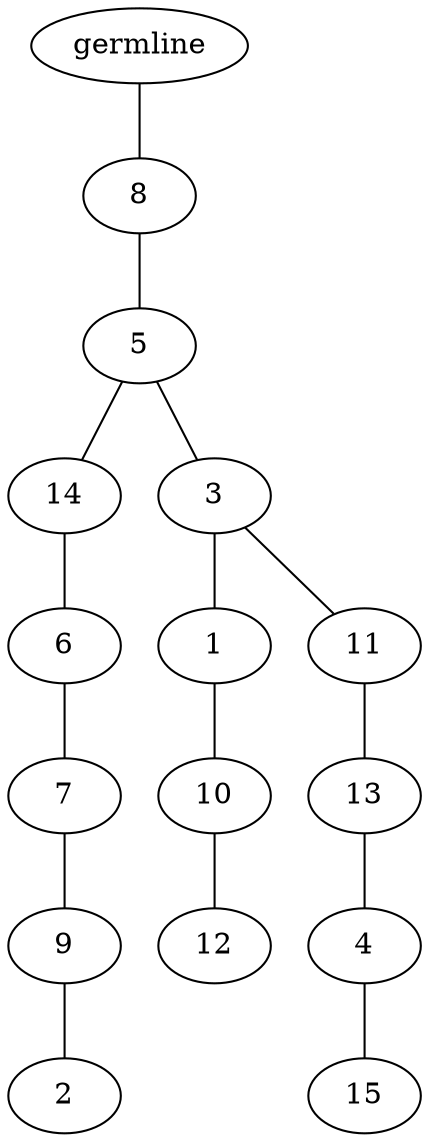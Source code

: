 graph tree {
    "140206795197216" [label="germline"];
    "140206795276240" [label="8"];
    "140206795121040" [label="5"];
    "140206795121136" [label="14"];
    "140206795121856" [label="6"];
    "140206795122240" [label="7"];
    "140206795122528" [label="9"];
    "140206795122816" [label="2"];
    "140206795122480" [label="3"];
    "140206795121664" [label="1"];
    "140206795122624" [label="10"];
    "140206795123200" [label="12"];
    "140206795123296" [label="11"];
    "140206795123344" [label="13"];
    "140206795123536" [label="4"];
    "140206805651856" [label="15"];
    "140206795197216" -- "140206795276240";
    "140206795276240" -- "140206795121040";
    "140206795121040" -- "140206795121136";
    "140206795121040" -- "140206795122480";
    "140206795121136" -- "140206795121856";
    "140206795121856" -- "140206795122240";
    "140206795122240" -- "140206795122528";
    "140206795122528" -- "140206795122816";
    "140206795122480" -- "140206795121664";
    "140206795122480" -- "140206795123296";
    "140206795121664" -- "140206795122624";
    "140206795122624" -- "140206795123200";
    "140206795123296" -- "140206795123344";
    "140206795123344" -- "140206795123536";
    "140206795123536" -- "140206805651856";
}

